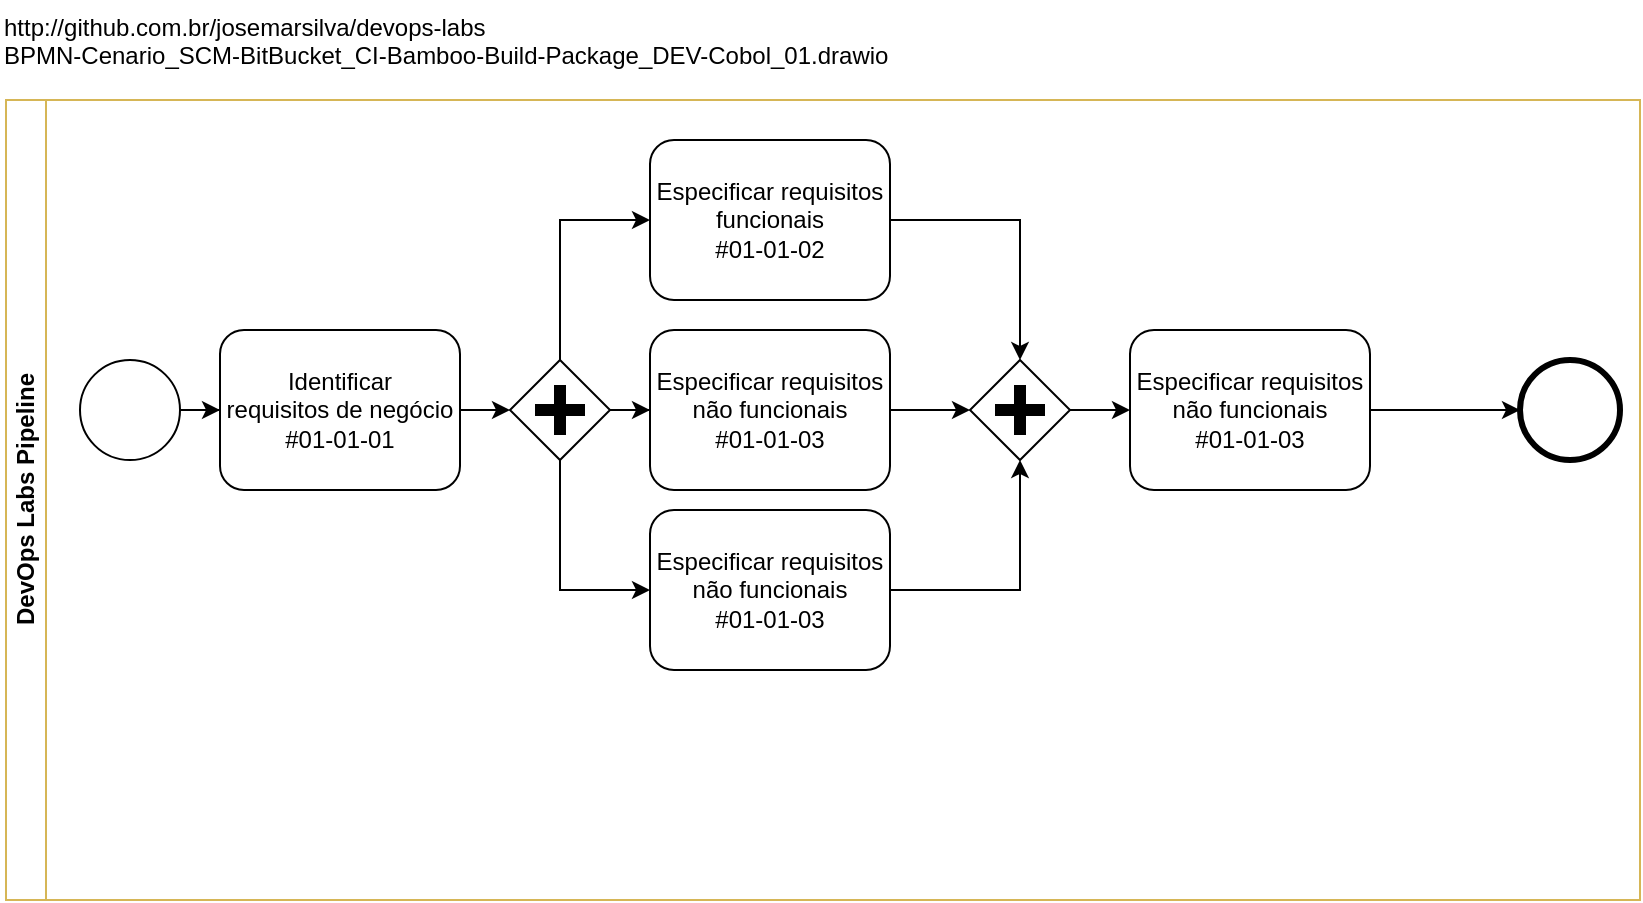 <mxfile version="12.6.5" type="device"><diagram id="5NeZ63Qd66gIMU1FEMey" name="Página-1"><mxGraphModel dx="868" dy="534" grid="1" gridSize="10" guides="1" tooltips="1" connect="1" arrows="1" fold="1" page="1" pageScale="1" pageWidth="827" pageHeight="1169" math="0" shadow="0"><root><mxCell id="0"/><mxCell id="1" parent="0"/><mxCell id="QgqVYCvx7v4dcO-PnhBK-2" value="DevOps Labs Pipeline" style="swimlane;html=1;horizontal=0;startSize=20;fillColor=none;strokeColor=#d6b656;" parent="1" vertex="1"><mxGeometry x="3" y="60" width="817" height="400" as="geometry"/></mxCell><mxCell id="dS2oRb-bHWeyEm29BqbT-6" style="edgeStyle=orthogonalEdgeStyle;rounded=0;orthogonalLoop=1;jettySize=auto;html=1;exitX=1;exitY=0.5;exitDx=0;exitDy=0;" parent="QgqVYCvx7v4dcO-PnhBK-2" source="dS2oRb-bHWeyEm29BqbT-1" target="5jf8gvS9TWFhuYRFCtUc-1" edge="1"><mxGeometry relative="1" as="geometry"><mxPoint x="97" y="160" as="sourcePoint"/><mxPoint x="127" y="155" as="targetPoint"/></mxGeometry></mxCell><mxCell id="dS2oRb-bHWeyEm29BqbT-1" value="" style="shape=mxgraph.bpmn.shape;html=1;verticalLabelPosition=bottom;labelBackgroundColor=#ffffff;verticalAlign=top;align=center;perimeter=ellipsePerimeter;outlineConnect=0;outline=standard;symbol=general;" parent="QgqVYCvx7v4dcO-PnhBK-2" vertex="1"><mxGeometry x="37" y="130" width="50" height="50" as="geometry"/></mxCell><mxCell id="dS2oRb-bHWeyEm29BqbT-10" style="edgeStyle=orthogonalEdgeStyle;rounded=0;orthogonalLoop=1;jettySize=auto;html=1;" parent="QgqVYCvx7v4dcO-PnhBK-2" edge="1"><mxGeometry relative="1" as="geometry"><mxPoint x="257" y="75" as="sourcePoint"/></mxGeometry></mxCell><mxCell id="dS2oRb-bHWeyEm29BqbT-16" style="edgeStyle=orthogonalEdgeStyle;rounded=0;orthogonalLoop=1;jettySize=auto;html=1;" parent="QgqVYCvx7v4dcO-PnhBK-2" edge="1"><mxGeometry relative="1" as="geometry"><mxPoint x="398.5" y="75" as="sourcePoint"/></mxGeometry></mxCell><mxCell id="dS2oRb-bHWeyEm29BqbT-28" style="edgeStyle=orthogonalEdgeStyle;rounded=0;orthogonalLoop=1;jettySize=auto;html=1;entryX=0;entryY=0.5;entryDx=0;entryDy=0;exitX=1;exitY=0.5;exitDx=0;exitDy=0;" parent="QgqVYCvx7v4dcO-PnhBK-2" edge="1"><mxGeometry relative="1" as="geometry"><Array as="points"><mxPoint x="727" y="80"/><mxPoint x="727" y="140"/><mxPoint x="97" y="140"/><mxPoint x="97" y="200"/></Array><mxPoint x="688.5" y="75" as="sourcePoint"/></mxGeometry></mxCell><mxCell id="dS2oRb-bHWeyEm29BqbT-11" style="edgeStyle=orthogonalEdgeStyle;rounded=0;orthogonalLoop=1;jettySize=auto;html=1;" parent="QgqVYCvx7v4dcO-PnhBK-2" edge="1"><mxGeometry relative="1" as="geometry"><mxPoint x="547" y="75" as="sourcePoint"/></mxGeometry></mxCell><mxCell id="dS2oRb-bHWeyEm29BqbT-17" style="edgeStyle=orthogonalEdgeStyle;rounded=0;orthogonalLoop=1;jettySize=auto;html=1;" parent="QgqVYCvx7v4dcO-PnhBK-2" edge="1"><mxGeometry relative="1" as="geometry"><mxPoint x="257" y="205" as="sourcePoint"/></mxGeometry></mxCell><mxCell id="dS2oRb-bHWeyEm29BqbT-20" style="edgeStyle=orthogonalEdgeStyle;rounded=0;orthogonalLoop=1;jettySize=auto;html=1;" parent="QgqVYCvx7v4dcO-PnhBK-2" edge="1"><mxGeometry relative="1" as="geometry"><mxPoint x="398.5" y="205" as="sourcePoint"/></mxGeometry></mxCell><mxCell id="dS2oRb-bHWeyEm29BqbT-3" value="" style="shape=mxgraph.bpmn.shape;html=1;verticalLabelPosition=bottom;labelBackgroundColor=#ffffff;verticalAlign=top;align=center;perimeter=ellipsePerimeter;outlineConnect=0;outline=end;symbol=general;" parent="QgqVYCvx7v4dcO-PnhBK-2" vertex="1"><mxGeometry x="757" y="130" width="50" height="50" as="geometry"/></mxCell><mxCell id="5jf8gvS9TWFhuYRFCtUc-8" style="edgeStyle=orthogonalEdgeStyle;rounded=0;orthogonalLoop=1;jettySize=auto;html=1;" parent="QgqVYCvx7v4dcO-PnhBK-2" source="5jf8gvS9TWFhuYRFCtUc-1" target="5jf8gvS9TWFhuYRFCtUc-7" edge="1"><mxGeometry relative="1" as="geometry"/></mxCell><mxCell id="5jf8gvS9TWFhuYRFCtUc-1" value="Identificar &lt;br&gt;requisitos de negócio &lt;br&gt;#01-01-01" style="shape=ext;rounded=1;html=1;whiteSpace=wrap;fillColor=none;" parent="QgqVYCvx7v4dcO-PnhBK-2" vertex="1"><mxGeometry x="107" y="115" width="120" height="80" as="geometry"/></mxCell><mxCell id="5jf8gvS9TWFhuYRFCtUc-13" style="edgeStyle=orthogonalEdgeStyle;rounded=0;orthogonalLoop=1;jettySize=auto;html=1;" parent="QgqVYCvx7v4dcO-PnhBK-2" source="5jf8gvS9TWFhuYRFCtUc-3" target="5jf8gvS9TWFhuYRFCtUc-12" edge="1"><mxGeometry relative="1" as="geometry"/></mxCell><mxCell id="5jf8gvS9TWFhuYRFCtUc-3" value="Especificar requisitos funcionais &lt;br&gt;#01-01-02" style="shape=ext;rounded=1;html=1;whiteSpace=wrap;fillColor=none;" parent="QgqVYCvx7v4dcO-PnhBK-2" vertex="1"><mxGeometry x="322" y="20" width="120" height="80" as="geometry"/></mxCell><mxCell id="5jf8gvS9TWFhuYRFCtUc-14" style="edgeStyle=orthogonalEdgeStyle;rounded=0;orthogonalLoop=1;jettySize=auto;html=1;" parent="QgqVYCvx7v4dcO-PnhBK-2" source="5jf8gvS9TWFhuYRFCtUc-5" target="5jf8gvS9TWFhuYRFCtUc-12" edge="1"><mxGeometry relative="1" as="geometry"/></mxCell><mxCell id="5jf8gvS9TWFhuYRFCtUc-5" value="Especificar requisitos não funcionais &lt;br&gt;#01-01-03" style="shape=ext;rounded=1;html=1;whiteSpace=wrap;fillColor=none;" parent="QgqVYCvx7v4dcO-PnhBK-2" vertex="1"><mxGeometry x="322" y="115" width="120" height="80" as="geometry"/></mxCell><mxCell id="5jf8gvS9TWFhuYRFCtUc-15" style="edgeStyle=orthogonalEdgeStyle;rounded=0;orthogonalLoop=1;jettySize=auto;html=1;" parent="QgqVYCvx7v4dcO-PnhBK-2" source="5jf8gvS9TWFhuYRFCtUc-6" target="5jf8gvS9TWFhuYRFCtUc-12" edge="1"><mxGeometry relative="1" as="geometry"/></mxCell><mxCell id="5jf8gvS9TWFhuYRFCtUc-6" value="Especificar requisitos não funcionais &lt;br&gt;#01-01-03" style="shape=ext;rounded=1;html=1;whiteSpace=wrap;fillColor=none;" parent="QgqVYCvx7v4dcO-PnhBK-2" vertex="1"><mxGeometry x="322" y="205" width="120" height="80" as="geometry"/></mxCell><mxCell id="5jf8gvS9TWFhuYRFCtUc-9" style="edgeStyle=orthogonalEdgeStyle;rounded=0;orthogonalLoop=1;jettySize=auto;html=1;entryX=0;entryY=0.5;entryDx=0;entryDy=0;exitX=0.5;exitY=0;exitDx=0;exitDy=0;" parent="QgqVYCvx7v4dcO-PnhBK-2" source="5jf8gvS9TWFhuYRFCtUc-7" target="5jf8gvS9TWFhuYRFCtUc-3" edge="1"><mxGeometry relative="1" as="geometry"/></mxCell><mxCell id="5jf8gvS9TWFhuYRFCtUc-10" style="edgeStyle=orthogonalEdgeStyle;rounded=0;orthogonalLoop=1;jettySize=auto;html=1;" parent="QgqVYCvx7v4dcO-PnhBK-2" source="5jf8gvS9TWFhuYRFCtUc-7" target="5jf8gvS9TWFhuYRFCtUc-5" edge="1"><mxGeometry relative="1" as="geometry"/></mxCell><mxCell id="5jf8gvS9TWFhuYRFCtUc-11" style="edgeStyle=orthogonalEdgeStyle;rounded=0;orthogonalLoop=1;jettySize=auto;html=1;entryX=0;entryY=0.5;entryDx=0;entryDy=0;exitX=0.5;exitY=1;exitDx=0;exitDy=0;" parent="QgqVYCvx7v4dcO-PnhBK-2" source="5jf8gvS9TWFhuYRFCtUc-7" target="5jf8gvS9TWFhuYRFCtUc-6" edge="1"><mxGeometry relative="1" as="geometry"/></mxCell><mxCell id="5jf8gvS9TWFhuYRFCtUc-7" value="" style="shape=mxgraph.bpmn.shape;html=1;verticalLabelPosition=bottom;labelBackgroundColor=#ffffff;verticalAlign=top;align=center;perimeter=rhombusPerimeter;background=gateway;outlineConnect=0;outline=none;symbol=parallelGw;fillColor=none;" parent="QgqVYCvx7v4dcO-PnhBK-2" vertex="1"><mxGeometry x="252" y="130" width="50" height="50" as="geometry"/></mxCell><mxCell id="5jf8gvS9TWFhuYRFCtUc-17" style="edgeStyle=orthogonalEdgeStyle;rounded=0;orthogonalLoop=1;jettySize=auto;html=1;" parent="QgqVYCvx7v4dcO-PnhBK-2" source="5jf8gvS9TWFhuYRFCtUc-12" target="5jf8gvS9TWFhuYRFCtUc-16" edge="1"><mxGeometry relative="1" as="geometry"/></mxCell><mxCell id="5jf8gvS9TWFhuYRFCtUc-12" value="" style="shape=mxgraph.bpmn.shape;html=1;verticalLabelPosition=bottom;labelBackgroundColor=#ffffff;verticalAlign=top;align=center;perimeter=rhombusPerimeter;background=gateway;outlineConnect=0;outline=none;symbol=parallelGw;fillColor=none;" parent="QgqVYCvx7v4dcO-PnhBK-2" vertex="1"><mxGeometry x="482" y="130" width="50" height="50" as="geometry"/></mxCell><mxCell id="5jf8gvS9TWFhuYRFCtUc-18" style="edgeStyle=orthogonalEdgeStyle;rounded=0;orthogonalLoop=1;jettySize=auto;html=1;" parent="QgqVYCvx7v4dcO-PnhBK-2" source="5jf8gvS9TWFhuYRFCtUc-16" target="dS2oRb-bHWeyEm29BqbT-3" edge="1"><mxGeometry relative="1" as="geometry"/></mxCell><mxCell id="5jf8gvS9TWFhuYRFCtUc-16" value="Especificar requisitos não funcionais &lt;br&gt;#01-01-03" style="shape=ext;rounded=1;html=1;whiteSpace=wrap;fillColor=none;" parent="QgqVYCvx7v4dcO-PnhBK-2" vertex="1"><mxGeometry x="562" y="115" width="120" height="80" as="geometry"/></mxCell><mxCell id="OLhIjut3MR7rtpvBqboD-1" value="&lt;div style=&quot;text-align: left&quot;&gt;http://github.com.br/josemarsilva/devops-labs&lt;/div&gt;BPMN-Cenario_SCM-BitBucket_CI-Bamboo-Build-Package_DEV-Cobol_01.drawio" style="text;html=1;resizable=0;autosize=1;align=left;verticalAlign=top;points=[];fillColor=none;strokeColor=none;rounded=0;" parent="1" vertex="1"><mxGeometry y="10" width="460" height="30" as="geometry"/></mxCell></root></mxGraphModel></diagram></mxfile>